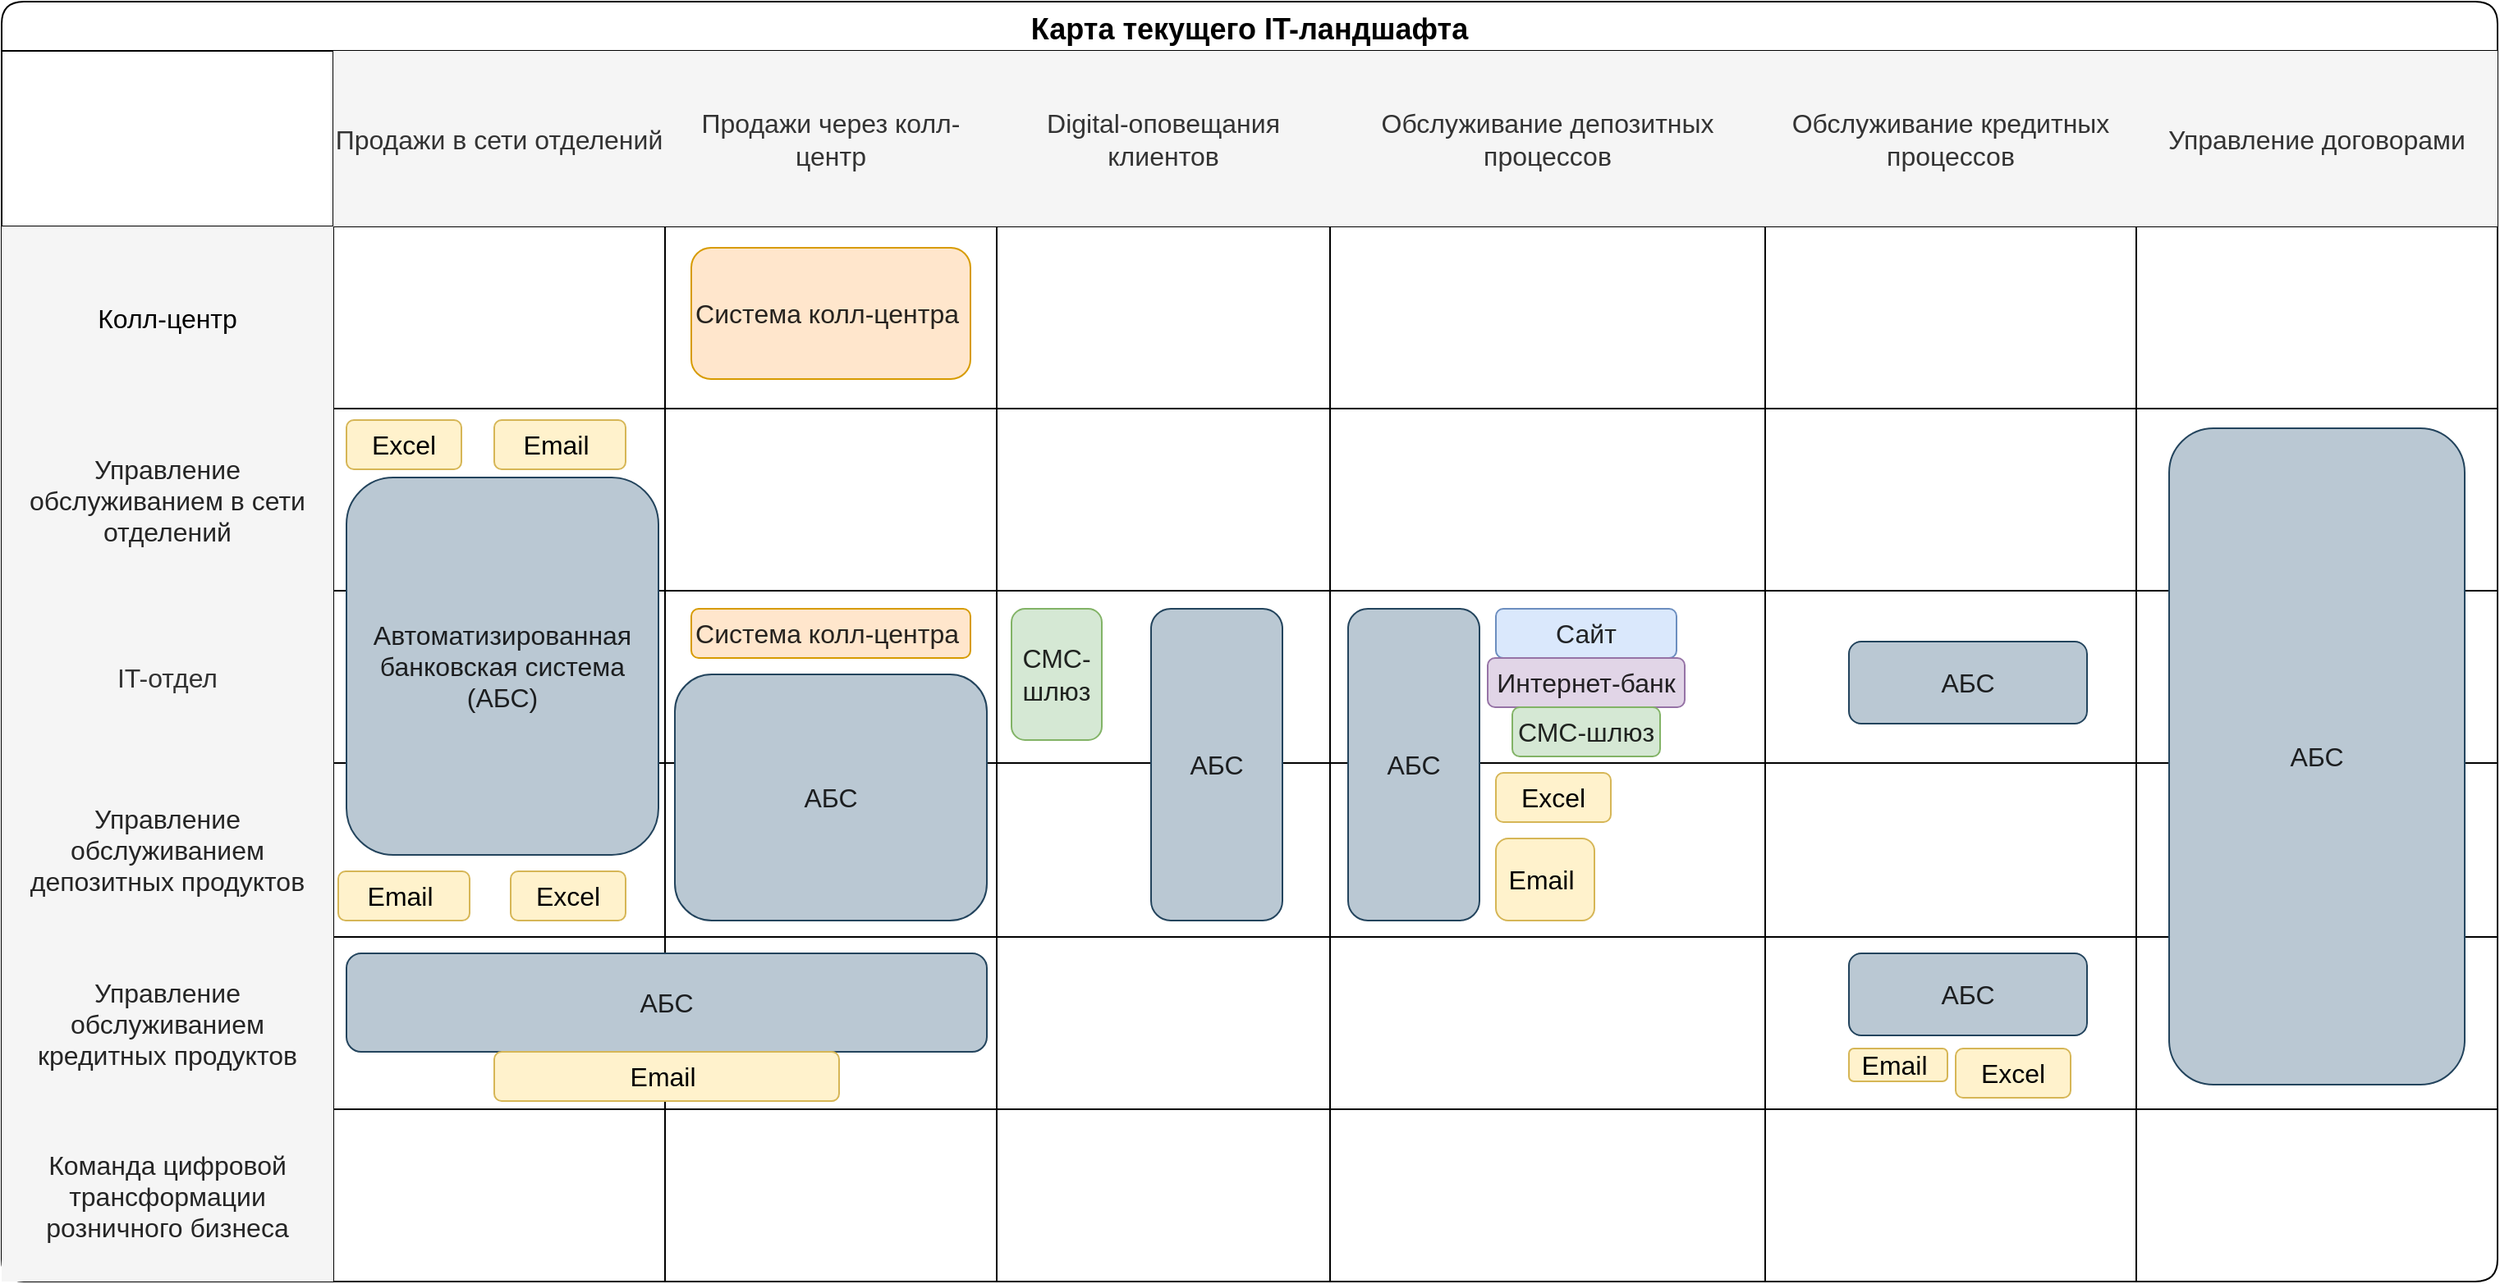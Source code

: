 <mxfile version="28.1.2">
  <diagram name="Page-1" id="WQCFSBy1PlhBTEmCwODR">
    <mxGraphModel dx="3030" dy="1803" grid="1" gridSize="10" guides="1" tooltips="1" connect="1" arrows="1" fold="1" page="1" pageScale="1" pageWidth="850" pageHeight="1100" math="0" shadow="0">
      <root>
        <mxCell id="0" />
        <mxCell id="1" parent="0" />
        <mxCell id="e2j2CFbtWnUn_Q3QcPCO-54" value="Карта текущего IT-ландшафта" style="shape=table;startSize=30;container=1;collapsible=0;childLayout=tableLayout;strokeColor=default;fontSize=18;fontStyle=1;shadow=0;rounded=1;swimlaneLine=1;fontColor=default;labelBackgroundColor=none;labelBorderColor=none;textShadow=0;" parent="1" vertex="1">
          <mxGeometry x="-760" y="120" width="1520" height="780" as="geometry" />
        </mxCell>
        <mxCell id="e2j2CFbtWnUn_Q3QcPCO-55" value="" style="shape=tableRow;horizontal=0;startSize=0;swimlaneHead=0;swimlaneBody=0;strokeColor=inherit;top=0;left=0;bottom=0;right=0;collapsible=0;dropTarget=0;fillColor=none;points=[[0,0.5],[1,0.5]];portConstraint=eastwest;fontSize=16;" parent="e2j2CFbtWnUn_Q3QcPCO-54" vertex="1">
          <mxGeometry y="30" width="1520" height="107" as="geometry" />
        </mxCell>
        <mxCell id="e2j2CFbtWnUn_Q3QcPCO-56" value="" style="shape=partialRectangle;html=1;whiteSpace=wrap;connectable=0;strokeColor=inherit;overflow=hidden;fillColor=none;top=0;left=0;bottom=0;right=0;pointerEvents=1;fontSize=16;" parent="e2j2CFbtWnUn_Q3QcPCO-55" vertex="1">
          <mxGeometry width="202" height="107" as="geometry">
            <mxRectangle width="202" height="107" as="alternateBounds" />
          </mxGeometry>
        </mxCell>
        <mxCell id="e2j2CFbtWnUn_Q3QcPCO-57" value="&lt;font&gt;Продажи в сети отделений&lt;/font&gt;" style="shape=partialRectangle;html=1;whiteSpace=wrap;connectable=0;strokeColor=#666666;overflow=hidden;fillColor=#f5f5f5;top=0;left=0;bottom=0;right=0;pointerEvents=1;fontSize=16;fontColor=#333333;" parent="e2j2CFbtWnUn_Q3QcPCO-55" vertex="1">
          <mxGeometry x="202" width="202" height="107" as="geometry">
            <mxRectangle width="202" height="107" as="alternateBounds" />
          </mxGeometry>
        </mxCell>
        <mxCell id="e2j2CFbtWnUn_Q3QcPCO-58" value="&lt;font&gt;Продажи через колл-центр&lt;/font&gt;" style="shape=partialRectangle;html=1;whiteSpace=wrap;connectable=0;strokeColor=#666666;overflow=hidden;fillColor=#f5f5f5;top=0;left=0;bottom=0;right=0;pointerEvents=1;fontSize=16;fontColor=#333333;" parent="e2j2CFbtWnUn_Q3QcPCO-55" vertex="1">
          <mxGeometry x="404" width="202" height="107" as="geometry">
            <mxRectangle width="202" height="107" as="alternateBounds" />
          </mxGeometry>
        </mxCell>
        <mxCell id="e2j2CFbtWnUn_Q3QcPCO-67" value="Digital-оповещания клиентов" style="shape=partialRectangle;html=1;whiteSpace=wrap;connectable=0;strokeColor=#666666;overflow=hidden;fillColor=#f5f5f5;top=0;left=0;bottom=0;right=0;pointerEvents=1;fontSize=16;fontColor=#333333;" parent="e2j2CFbtWnUn_Q3QcPCO-55" vertex="1">
          <mxGeometry x="606" width="203" height="107" as="geometry">
            <mxRectangle width="203" height="107" as="alternateBounds" />
          </mxGeometry>
        </mxCell>
        <mxCell id="e2j2CFbtWnUn_Q3QcPCO-70" value="Обслуживание депозитных процессов" style="shape=partialRectangle;html=1;whiteSpace=wrap;connectable=0;strokeColor=#666666;overflow=hidden;fillColor=#f5f5f5;top=0;left=0;bottom=0;right=0;pointerEvents=1;fontSize=16;fontColor=#333333;" parent="e2j2CFbtWnUn_Q3QcPCO-55" vertex="1">
          <mxGeometry x="809" width="265" height="107" as="geometry">
            <mxRectangle width="265" height="107" as="alternateBounds" />
          </mxGeometry>
        </mxCell>
        <mxCell id="e2j2CFbtWnUn_Q3QcPCO-136" value="Обслуживание кредитных процессов" style="shape=partialRectangle;html=1;whiteSpace=wrap;connectable=0;strokeColor=#666666;overflow=hidden;fillColor=#f5f5f5;top=0;left=0;bottom=0;right=0;pointerEvents=1;fontSize=16;fontColor=#333333;" parent="e2j2CFbtWnUn_Q3QcPCO-55" vertex="1">
          <mxGeometry x="1074" width="226" height="107" as="geometry">
            <mxRectangle width="226" height="107" as="alternateBounds" />
          </mxGeometry>
        </mxCell>
        <mxCell id="e2j2CFbtWnUn_Q3QcPCO-143" value="Управление договорами" style="shape=partialRectangle;html=1;whiteSpace=wrap;connectable=0;strokeColor=#666666;overflow=hidden;fillColor=#f5f5f5;top=0;left=0;bottom=0;right=0;pointerEvents=1;fontSize=16;fontColor=#333333;" parent="e2j2CFbtWnUn_Q3QcPCO-55" vertex="1">
          <mxGeometry x="1300" width="220" height="107" as="geometry">
            <mxRectangle width="220" height="107" as="alternateBounds" />
          </mxGeometry>
        </mxCell>
        <mxCell id="e2j2CFbtWnUn_Q3QcPCO-182" style="shape=tableRow;horizontal=0;startSize=0;swimlaneHead=0;swimlaneBody=0;strokeColor=inherit;top=0;left=0;bottom=0;right=0;collapsible=0;dropTarget=0;fillColor=none;points=[[0,0.5],[1,0.5]];portConstraint=eastwest;fontSize=16;" parent="e2j2CFbtWnUn_Q3QcPCO-54" vertex="1">
          <mxGeometry y="137" width="1520" height="111" as="geometry" />
        </mxCell>
        <mxCell id="e2j2CFbtWnUn_Q3QcPCO-183" value="Колл-центр" style="shape=partialRectangle;connectable=0;strokeColor=#666666;overflow=hidden;fillColor=#f5f5f5;top=0;left=0;bottom=0;right=0;pointerEvents=1;fontSize=16;fontColor=default;whiteSpace=wrap;html=1;" parent="e2j2CFbtWnUn_Q3QcPCO-182" vertex="1">
          <mxGeometry width="202" height="111" as="geometry">
            <mxRectangle width="202" height="111" as="alternateBounds" />
          </mxGeometry>
        </mxCell>
        <mxCell id="e2j2CFbtWnUn_Q3QcPCO-184" style="shape=partialRectangle;html=1;whiteSpace=wrap;connectable=0;strokeColor=inherit;overflow=hidden;fillColor=none;top=0;left=0;bottom=0;right=0;pointerEvents=1;fontSize=16;" parent="e2j2CFbtWnUn_Q3QcPCO-182" vertex="1">
          <mxGeometry x="202" width="202" height="111" as="geometry">
            <mxRectangle width="202" height="111" as="alternateBounds" />
          </mxGeometry>
        </mxCell>
        <mxCell id="e2j2CFbtWnUn_Q3QcPCO-185" style="shape=partialRectangle;html=1;whiteSpace=wrap;connectable=0;strokeColor=inherit;overflow=hidden;fillColor=none;top=0;left=0;bottom=0;right=0;pointerEvents=1;fontSize=16;" parent="e2j2CFbtWnUn_Q3QcPCO-182" vertex="1">
          <mxGeometry x="404" width="202" height="111" as="geometry">
            <mxRectangle width="202" height="111" as="alternateBounds" />
          </mxGeometry>
        </mxCell>
        <mxCell id="e2j2CFbtWnUn_Q3QcPCO-186" style="shape=partialRectangle;html=1;whiteSpace=wrap;connectable=0;strokeColor=inherit;overflow=hidden;fillColor=none;top=0;left=0;bottom=0;right=0;pointerEvents=1;fontSize=16;" parent="e2j2CFbtWnUn_Q3QcPCO-182" vertex="1">
          <mxGeometry x="606" width="203" height="111" as="geometry">
            <mxRectangle width="203" height="111" as="alternateBounds" />
          </mxGeometry>
        </mxCell>
        <mxCell id="e2j2CFbtWnUn_Q3QcPCO-187" style="shape=partialRectangle;html=1;whiteSpace=wrap;connectable=0;strokeColor=inherit;overflow=hidden;fillColor=none;top=0;left=0;bottom=0;right=0;pointerEvents=1;fontSize=16;" parent="e2j2CFbtWnUn_Q3QcPCO-182" vertex="1">
          <mxGeometry x="809" width="265" height="111" as="geometry">
            <mxRectangle width="265" height="111" as="alternateBounds" />
          </mxGeometry>
        </mxCell>
        <mxCell id="e2j2CFbtWnUn_Q3QcPCO-188" style="shape=partialRectangle;html=1;whiteSpace=wrap;connectable=0;strokeColor=inherit;overflow=hidden;fillColor=none;top=0;left=0;bottom=0;right=0;pointerEvents=1;fontSize=16;" parent="e2j2CFbtWnUn_Q3QcPCO-182" vertex="1">
          <mxGeometry x="1074" width="226" height="111" as="geometry">
            <mxRectangle width="226" height="111" as="alternateBounds" />
          </mxGeometry>
        </mxCell>
        <mxCell id="e2j2CFbtWnUn_Q3QcPCO-189" style="shape=partialRectangle;html=1;whiteSpace=wrap;connectable=0;strokeColor=inherit;overflow=hidden;fillColor=none;top=0;left=0;bottom=0;right=0;pointerEvents=1;fontSize=16;" parent="e2j2CFbtWnUn_Q3QcPCO-182" vertex="1">
          <mxGeometry x="1300" width="220" height="111" as="geometry">
            <mxRectangle width="220" height="111" as="alternateBounds" />
          </mxGeometry>
        </mxCell>
        <mxCell id="e2j2CFbtWnUn_Q3QcPCO-59" value="" style="shape=tableRow;horizontal=0;startSize=0;swimlaneHead=0;swimlaneBody=0;strokeColor=inherit;top=0;left=0;bottom=0;right=0;collapsible=0;dropTarget=0;fillColor=none;points=[[0,0.5],[1,0.5]];portConstraint=eastwest;fontSize=16;" parent="e2j2CFbtWnUn_Q3QcPCO-54" vertex="1">
          <mxGeometry y="248" width="1520" height="111" as="geometry" />
        </mxCell>
        <mxCell id="e2j2CFbtWnUn_Q3QcPCO-60" value="&lt;span style=&quot;box-sizing: inherit; color: rgba(0, 0, 0, 0.85); font-family: &amp;quot;YS Text&amp;quot;, sans-serif; text-align: left; white-space-collapse: preserve-breaks;&quot;&gt;&lt;font&gt;Управление обслуживанием в сети отделений&lt;/font&gt;&lt;/span&gt;" style="shape=partialRectangle;html=1;whiteSpace=wrap;connectable=0;strokeColor=#666666;overflow=hidden;fillColor=#f5f5f5;top=0;left=0;bottom=0;right=0;pointerEvents=1;fontSize=16;fontColor=#333333;" parent="e2j2CFbtWnUn_Q3QcPCO-59" vertex="1">
          <mxGeometry width="202" height="111" as="geometry">
            <mxRectangle width="202" height="111" as="alternateBounds" />
          </mxGeometry>
        </mxCell>
        <mxCell id="e2j2CFbtWnUn_Q3QcPCO-61" value="" style="shape=partialRectangle;html=1;whiteSpace=wrap;connectable=0;strokeColor=inherit;overflow=hidden;fillColor=none;top=0;left=0;bottom=0;right=0;pointerEvents=1;fontSize=16;" parent="e2j2CFbtWnUn_Q3QcPCO-59" vertex="1">
          <mxGeometry x="202" width="202" height="111" as="geometry">
            <mxRectangle width="202" height="111" as="alternateBounds" />
          </mxGeometry>
        </mxCell>
        <mxCell id="e2j2CFbtWnUn_Q3QcPCO-62" value="" style="shape=partialRectangle;html=1;whiteSpace=wrap;connectable=0;strokeColor=inherit;overflow=hidden;fillColor=none;top=0;left=0;bottom=0;right=0;pointerEvents=1;fontSize=16;" parent="e2j2CFbtWnUn_Q3QcPCO-59" vertex="1">
          <mxGeometry x="404" width="202" height="111" as="geometry">
            <mxRectangle width="202" height="111" as="alternateBounds" />
          </mxGeometry>
        </mxCell>
        <mxCell id="e2j2CFbtWnUn_Q3QcPCO-68" style="shape=partialRectangle;html=1;whiteSpace=wrap;connectable=0;strokeColor=inherit;overflow=hidden;fillColor=none;top=0;left=0;bottom=0;right=0;pointerEvents=1;fontSize=16;" parent="e2j2CFbtWnUn_Q3QcPCO-59" vertex="1">
          <mxGeometry x="606" width="203" height="111" as="geometry">
            <mxRectangle width="203" height="111" as="alternateBounds" />
          </mxGeometry>
        </mxCell>
        <mxCell id="e2j2CFbtWnUn_Q3QcPCO-71" style="shape=partialRectangle;html=1;whiteSpace=wrap;connectable=0;strokeColor=inherit;overflow=hidden;fillColor=none;top=0;left=0;bottom=0;right=0;pointerEvents=1;fontSize=16;" parent="e2j2CFbtWnUn_Q3QcPCO-59" vertex="1">
          <mxGeometry x="809" width="265" height="111" as="geometry">
            <mxRectangle width="265" height="111" as="alternateBounds" />
          </mxGeometry>
        </mxCell>
        <mxCell id="e2j2CFbtWnUn_Q3QcPCO-137" style="shape=partialRectangle;html=1;whiteSpace=wrap;connectable=0;strokeColor=inherit;overflow=hidden;fillColor=none;top=0;left=0;bottom=0;right=0;pointerEvents=1;fontSize=16;" parent="e2j2CFbtWnUn_Q3QcPCO-59" vertex="1">
          <mxGeometry x="1074" width="226" height="111" as="geometry">
            <mxRectangle width="226" height="111" as="alternateBounds" />
          </mxGeometry>
        </mxCell>
        <mxCell id="e2j2CFbtWnUn_Q3QcPCO-144" style="shape=partialRectangle;html=1;whiteSpace=wrap;connectable=0;strokeColor=inherit;overflow=hidden;fillColor=none;top=0;left=0;bottom=0;right=0;pointerEvents=1;fontSize=16;" parent="e2j2CFbtWnUn_Q3QcPCO-59" vertex="1">
          <mxGeometry x="1300" width="220" height="111" as="geometry">
            <mxRectangle width="220" height="111" as="alternateBounds" />
          </mxGeometry>
        </mxCell>
        <mxCell id="e2j2CFbtWnUn_Q3QcPCO-109" style="shape=tableRow;horizontal=0;startSize=0;swimlaneHead=0;swimlaneBody=0;strokeColor=inherit;top=0;left=0;bottom=0;right=0;collapsible=0;dropTarget=0;fillColor=none;points=[[0,0.5],[1,0.5]];portConstraint=eastwest;fontSize=16;" parent="e2j2CFbtWnUn_Q3QcPCO-54" vertex="1">
          <mxGeometry y="359" width="1520" height="105" as="geometry" />
        </mxCell>
        <mxCell id="e2j2CFbtWnUn_Q3QcPCO-110" value="&lt;font&gt;IT-отдел&lt;/font&gt;" style="shape=partialRectangle;html=1;whiteSpace=wrap;connectable=0;strokeColor=#666666;overflow=hidden;fillColor=#f5f5f5;top=0;left=0;bottom=0;right=0;pointerEvents=1;fontSize=16;fontColor=#333333;" parent="e2j2CFbtWnUn_Q3QcPCO-109" vertex="1">
          <mxGeometry width="202" height="105" as="geometry">
            <mxRectangle width="202" height="105" as="alternateBounds" />
          </mxGeometry>
        </mxCell>
        <mxCell id="e2j2CFbtWnUn_Q3QcPCO-111" style="shape=partialRectangle;html=1;whiteSpace=wrap;connectable=0;strokeColor=inherit;overflow=hidden;fillColor=none;top=0;left=0;bottom=0;right=0;pointerEvents=1;fontSize=16;" parent="e2j2CFbtWnUn_Q3QcPCO-109" vertex="1">
          <mxGeometry x="202" width="202" height="105" as="geometry">
            <mxRectangle width="202" height="105" as="alternateBounds" />
          </mxGeometry>
        </mxCell>
        <mxCell id="e2j2CFbtWnUn_Q3QcPCO-112" style="shape=partialRectangle;html=1;whiteSpace=wrap;connectable=0;strokeColor=inherit;overflow=hidden;fillColor=none;top=0;left=0;bottom=0;right=0;pointerEvents=1;fontSize=16;" parent="e2j2CFbtWnUn_Q3QcPCO-109" vertex="1">
          <mxGeometry x="404" width="202" height="105" as="geometry">
            <mxRectangle width="202" height="105" as="alternateBounds" />
          </mxGeometry>
        </mxCell>
        <mxCell id="e2j2CFbtWnUn_Q3QcPCO-113" style="shape=partialRectangle;html=1;whiteSpace=wrap;connectable=0;strokeColor=inherit;overflow=hidden;fillColor=none;top=0;left=0;bottom=0;right=0;pointerEvents=1;fontSize=16;" parent="e2j2CFbtWnUn_Q3QcPCO-109" vertex="1">
          <mxGeometry x="606" width="203" height="105" as="geometry">
            <mxRectangle width="203" height="105" as="alternateBounds" />
          </mxGeometry>
        </mxCell>
        <mxCell id="e2j2CFbtWnUn_Q3QcPCO-114" style="shape=partialRectangle;html=1;whiteSpace=wrap;connectable=0;strokeColor=inherit;overflow=hidden;fillColor=none;top=0;left=0;bottom=0;right=0;pointerEvents=1;fontSize=16;" parent="e2j2CFbtWnUn_Q3QcPCO-109" vertex="1">
          <mxGeometry x="809" width="265" height="105" as="geometry">
            <mxRectangle width="265" height="105" as="alternateBounds" />
          </mxGeometry>
        </mxCell>
        <mxCell id="e2j2CFbtWnUn_Q3QcPCO-139" style="shape=partialRectangle;html=1;whiteSpace=wrap;connectable=0;strokeColor=inherit;overflow=hidden;fillColor=none;top=0;left=0;bottom=0;right=0;pointerEvents=1;fontSize=16;" parent="e2j2CFbtWnUn_Q3QcPCO-109" vertex="1">
          <mxGeometry x="1074" width="226" height="105" as="geometry">
            <mxRectangle width="226" height="105" as="alternateBounds" />
          </mxGeometry>
        </mxCell>
        <mxCell id="e2j2CFbtWnUn_Q3QcPCO-146" style="shape=partialRectangle;html=1;whiteSpace=wrap;connectable=0;strokeColor=inherit;overflow=hidden;fillColor=none;top=0;left=0;bottom=0;right=0;pointerEvents=1;fontSize=16;" parent="e2j2CFbtWnUn_Q3QcPCO-109" vertex="1">
          <mxGeometry x="1300" width="220" height="105" as="geometry">
            <mxRectangle width="220" height="105" as="alternateBounds" />
          </mxGeometry>
        </mxCell>
        <mxCell id="e2j2CFbtWnUn_Q3QcPCO-73" style="shape=tableRow;horizontal=0;startSize=0;swimlaneHead=0;swimlaneBody=0;strokeColor=inherit;top=0;left=0;bottom=0;right=0;collapsible=0;dropTarget=0;fillColor=none;points=[[0,0.5],[1,0.5]];portConstraint=eastwest;fontSize=16;" parent="e2j2CFbtWnUn_Q3QcPCO-54" vertex="1">
          <mxGeometry y="464" width="1520" height="106" as="geometry" />
        </mxCell>
        <mxCell id="e2j2CFbtWnUn_Q3QcPCO-74" value="&lt;span style=&quot;box-sizing: inherit; color: rgba(0, 0, 0, 0.85); font-family: &amp;quot;YS Text&amp;quot;, sans-serif; text-align: left; white-space-collapse: preserve-breaks;&quot;&gt;&lt;font&gt;Управление обслуживанием депозитных продуктов&lt;/font&gt;&lt;/span&gt;" style="shape=partialRectangle;html=1;whiteSpace=wrap;connectable=0;strokeColor=#666666;overflow=hidden;fillColor=#f5f5f5;top=0;left=0;bottom=0;right=0;pointerEvents=1;fontSize=16;fontColor=#333333;" parent="e2j2CFbtWnUn_Q3QcPCO-73" vertex="1">
          <mxGeometry width="202" height="106" as="geometry">
            <mxRectangle width="202" height="106" as="alternateBounds" />
          </mxGeometry>
        </mxCell>
        <mxCell id="e2j2CFbtWnUn_Q3QcPCO-75" style="shape=partialRectangle;html=1;whiteSpace=wrap;connectable=0;strokeColor=inherit;overflow=hidden;fillColor=none;top=0;left=0;bottom=0;right=0;pointerEvents=1;fontSize=16;" parent="e2j2CFbtWnUn_Q3QcPCO-73" vertex="1">
          <mxGeometry x="202" width="202" height="106" as="geometry">
            <mxRectangle width="202" height="106" as="alternateBounds" />
          </mxGeometry>
        </mxCell>
        <mxCell id="e2j2CFbtWnUn_Q3QcPCO-76" style="shape=partialRectangle;html=1;whiteSpace=wrap;connectable=0;strokeColor=inherit;overflow=hidden;fillColor=none;top=0;left=0;bottom=0;right=0;pointerEvents=1;fontSize=16;" parent="e2j2CFbtWnUn_Q3QcPCO-73" vertex="1">
          <mxGeometry x="404" width="202" height="106" as="geometry">
            <mxRectangle width="202" height="106" as="alternateBounds" />
          </mxGeometry>
        </mxCell>
        <mxCell id="e2j2CFbtWnUn_Q3QcPCO-77" style="shape=partialRectangle;html=1;whiteSpace=wrap;connectable=0;strokeColor=inherit;overflow=hidden;fillColor=none;top=0;left=0;bottom=0;right=0;pointerEvents=1;fontSize=16;" parent="e2j2CFbtWnUn_Q3QcPCO-73" vertex="1">
          <mxGeometry x="606" width="203" height="106" as="geometry">
            <mxRectangle width="203" height="106" as="alternateBounds" />
          </mxGeometry>
        </mxCell>
        <mxCell id="e2j2CFbtWnUn_Q3QcPCO-78" style="shape=partialRectangle;html=1;whiteSpace=wrap;connectable=0;strokeColor=inherit;overflow=hidden;fillColor=none;top=0;left=0;bottom=0;right=0;pointerEvents=1;fontSize=16;" parent="e2j2CFbtWnUn_Q3QcPCO-73" vertex="1">
          <mxGeometry x="809" width="265" height="106" as="geometry">
            <mxRectangle width="265" height="106" as="alternateBounds" />
          </mxGeometry>
        </mxCell>
        <mxCell id="e2j2CFbtWnUn_Q3QcPCO-140" style="shape=partialRectangle;html=1;whiteSpace=wrap;connectable=0;strokeColor=inherit;overflow=hidden;fillColor=none;top=0;left=0;bottom=0;right=0;pointerEvents=1;fontSize=16;" parent="e2j2CFbtWnUn_Q3QcPCO-73" vertex="1">
          <mxGeometry x="1074" width="226" height="106" as="geometry">
            <mxRectangle width="226" height="106" as="alternateBounds" />
          </mxGeometry>
        </mxCell>
        <mxCell id="e2j2CFbtWnUn_Q3QcPCO-147" style="shape=partialRectangle;html=1;whiteSpace=wrap;connectable=0;strokeColor=inherit;overflow=hidden;fillColor=none;top=0;left=0;bottom=0;right=0;pointerEvents=1;fontSize=16;" parent="e2j2CFbtWnUn_Q3QcPCO-73" vertex="1">
          <mxGeometry x="1300" width="220" height="106" as="geometry">
            <mxRectangle width="220" height="106" as="alternateBounds" />
          </mxGeometry>
        </mxCell>
        <mxCell id="e2j2CFbtWnUn_Q3QcPCO-79" style="shape=tableRow;horizontal=0;startSize=0;swimlaneHead=0;swimlaneBody=0;strokeColor=inherit;top=0;left=0;bottom=0;right=0;collapsible=0;dropTarget=0;fillColor=none;points=[[0,0.5],[1,0.5]];portConstraint=eastwest;fontSize=16;" parent="e2j2CFbtWnUn_Q3QcPCO-54" vertex="1">
          <mxGeometry y="570" width="1520" height="105" as="geometry" />
        </mxCell>
        <mxCell id="e2j2CFbtWnUn_Q3QcPCO-80" value="&lt;span style=&quot;box-sizing: inherit; color: rgba(0, 0, 0, 0.85); font-family: &amp;quot;YS Text&amp;quot;, sans-serif; font-style: normal; font-variant-ligatures: normal; font-variant-caps: normal; letter-spacing: normal; orphans: 2; text-align: left; text-indent: 0px; text-transform: none; widows: 2; word-spacing: 0px; -webkit-text-stroke-width: 0px; white-space: pre-line; text-decoration-thickness: initial; text-decoration-style: initial; text-decoration-color: initial;&quot;&gt;&lt;font&gt;Управление обслуживанием кредитных продуктов&lt;/font&gt;&lt;/span&gt;" style="shape=partialRectangle;html=1;whiteSpace=wrap;connectable=0;strokeColor=#666666;overflow=hidden;fillColor=#f5f5f5;top=0;left=0;bottom=0;right=0;pointerEvents=1;fontSize=16;fontColor=#333333;" parent="e2j2CFbtWnUn_Q3QcPCO-79" vertex="1">
          <mxGeometry width="202" height="105" as="geometry">
            <mxRectangle width="202" height="105" as="alternateBounds" />
          </mxGeometry>
        </mxCell>
        <mxCell id="e2j2CFbtWnUn_Q3QcPCO-81" style="shape=partialRectangle;html=1;whiteSpace=wrap;connectable=0;strokeColor=inherit;overflow=hidden;fillColor=none;top=0;left=0;bottom=0;right=0;pointerEvents=1;fontSize=16;" parent="e2j2CFbtWnUn_Q3QcPCO-79" vertex="1">
          <mxGeometry x="202" width="202" height="105" as="geometry">
            <mxRectangle width="202" height="105" as="alternateBounds" />
          </mxGeometry>
        </mxCell>
        <mxCell id="e2j2CFbtWnUn_Q3QcPCO-82" style="shape=partialRectangle;html=1;whiteSpace=wrap;connectable=0;strokeColor=inherit;overflow=hidden;fillColor=none;top=0;left=0;bottom=0;right=0;pointerEvents=1;fontSize=16;" parent="e2j2CFbtWnUn_Q3QcPCO-79" vertex="1">
          <mxGeometry x="404" width="202" height="105" as="geometry">
            <mxRectangle width="202" height="105" as="alternateBounds" />
          </mxGeometry>
        </mxCell>
        <mxCell id="e2j2CFbtWnUn_Q3QcPCO-83" style="shape=partialRectangle;html=1;whiteSpace=wrap;connectable=0;strokeColor=inherit;overflow=hidden;fillColor=none;top=0;left=0;bottom=0;right=0;pointerEvents=1;fontSize=16;" parent="e2j2CFbtWnUn_Q3QcPCO-79" vertex="1">
          <mxGeometry x="606" width="203" height="105" as="geometry">
            <mxRectangle width="203" height="105" as="alternateBounds" />
          </mxGeometry>
        </mxCell>
        <mxCell id="e2j2CFbtWnUn_Q3QcPCO-84" style="shape=partialRectangle;html=1;whiteSpace=wrap;connectable=0;strokeColor=inherit;overflow=hidden;fillColor=none;top=0;left=0;bottom=0;right=0;pointerEvents=1;fontSize=16;" parent="e2j2CFbtWnUn_Q3QcPCO-79" vertex="1">
          <mxGeometry x="809" width="265" height="105" as="geometry">
            <mxRectangle width="265" height="105" as="alternateBounds" />
          </mxGeometry>
        </mxCell>
        <mxCell id="e2j2CFbtWnUn_Q3QcPCO-141" style="shape=partialRectangle;html=1;whiteSpace=wrap;connectable=0;strokeColor=inherit;overflow=hidden;fillColor=none;top=0;left=0;bottom=0;right=0;pointerEvents=1;fontSize=16;" parent="e2j2CFbtWnUn_Q3QcPCO-79" vertex="1">
          <mxGeometry x="1074" width="226" height="105" as="geometry">
            <mxRectangle width="226" height="105" as="alternateBounds" />
          </mxGeometry>
        </mxCell>
        <mxCell id="e2j2CFbtWnUn_Q3QcPCO-148" style="shape=partialRectangle;html=1;whiteSpace=wrap;connectable=0;strokeColor=inherit;overflow=hidden;fillColor=none;top=0;left=0;bottom=0;right=0;pointerEvents=1;fontSize=16;" parent="e2j2CFbtWnUn_Q3QcPCO-79" vertex="1">
          <mxGeometry x="1300" width="220" height="105" as="geometry">
            <mxRectangle width="220" height="105" as="alternateBounds" />
          </mxGeometry>
        </mxCell>
        <mxCell id="e2j2CFbtWnUn_Q3QcPCO-85" style="shape=tableRow;horizontal=0;startSize=0;swimlaneHead=0;swimlaneBody=0;strokeColor=inherit;top=0;left=0;bottom=0;right=0;collapsible=0;dropTarget=0;fillColor=none;points=[[0,0.5],[1,0.5]];portConstraint=eastwest;fontSize=16;" parent="e2j2CFbtWnUn_Q3QcPCO-54" vertex="1">
          <mxGeometry y="675" width="1520" height="105" as="geometry" />
        </mxCell>
        <mxCell id="e2j2CFbtWnUn_Q3QcPCO-86" value="&lt;span style=&quot;box-sizing: inherit; color: rgba(0, 0, 0, 0.85); font-family: &amp;quot;YS Text&amp;quot;, sans-serif; text-align: left; white-space-collapse: preserve-breaks;&quot;&gt;&lt;font&gt;Команда цифровой трансформации розничного бизнеса&lt;/font&gt;&lt;/span&gt;" style="shape=partialRectangle;html=1;whiteSpace=wrap;connectable=0;strokeColor=#666666;overflow=hidden;fillColor=#f5f5f5;top=0;left=0;bottom=0;right=0;pointerEvents=1;fontSize=16;fontColor=#333333;" parent="e2j2CFbtWnUn_Q3QcPCO-85" vertex="1">
          <mxGeometry width="202" height="105" as="geometry">
            <mxRectangle width="202" height="105" as="alternateBounds" />
          </mxGeometry>
        </mxCell>
        <mxCell id="e2j2CFbtWnUn_Q3QcPCO-87" style="shape=partialRectangle;html=1;whiteSpace=wrap;connectable=0;strokeColor=inherit;overflow=hidden;fillColor=none;top=0;left=0;bottom=0;right=0;pointerEvents=1;fontSize=16;" parent="e2j2CFbtWnUn_Q3QcPCO-85" vertex="1">
          <mxGeometry x="202" width="202" height="105" as="geometry">
            <mxRectangle width="202" height="105" as="alternateBounds" />
          </mxGeometry>
        </mxCell>
        <mxCell id="e2j2CFbtWnUn_Q3QcPCO-88" style="shape=partialRectangle;html=1;whiteSpace=wrap;connectable=0;strokeColor=inherit;overflow=hidden;fillColor=none;top=0;left=0;bottom=0;right=0;pointerEvents=1;fontSize=16;" parent="e2j2CFbtWnUn_Q3QcPCO-85" vertex="1">
          <mxGeometry x="404" width="202" height="105" as="geometry">
            <mxRectangle width="202" height="105" as="alternateBounds" />
          </mxGeometry>
        </mxCell>
        <mxCell id="e2j2CFbtWnUn_Q3QcPCO-89" style="shape=partialRectangle;html=1;whiteSpace=wrap;connectable=0;strokeColor=inherit;overflow=hidden;fillColor=none;top=0;left=0;bottom=0;right=0;pointerEvents=1;fontSize=16;" parent="e2j2CFbtWnUn_Q3QcPCO-85" vertex="1">
          <mxGeometry x="606" width="203" height="105" as="geometry">
            <mxRectangle width="203" height="105" as="alternateBounds" />
          </mxGeometry>
        </mxCell>
        <mxCell id="e2j2CFbtWnUn_Q3QcPCO-90" style="shape=partialRectangle;html=1;whiteSpace=wrap;connectable=0;strokeColor=inherit;overflow=hidden;fillColor=none;top=0;left=0;bottom=0;right=0;pointerEvents=1;fontSize=16;" parent="e2j2CFbtWnUn_Q3QcPCO-85" vertex="1">
          <mxGeometry x="809" width="265" height="105" as="geometry">
            <mxRectangle width="265" height="105" as="alternateBounds" />
          </mxGeometry>
        </mxCell>
        <mxCell id="e2j2CFbtWnUn_Q3QcPCO-142" style="shape=partialRectangle;html=1;whiteSpace=wrap;connectable=0;strokeColor=inherit;overflow=hidden;fillColor=none;top=0;left=0;bottom=0;right=0;pointerEvents=1;fontSize=16;" parent="e2j2CFbtWnUn_Q3QcPCO-85" vertex="1">
          <mxGeometry x="1074" width="226" height="105" as="geometry">
            <mxRectangle width="226" height="105" as="alternateBounds" />
          </mxGeometry>
        </mxCell>
        <mxCell id="e2j2CFbtWnUn_Q3QcPCO-149" style="shape=partialRectangle;html=1;whiteSpace=wrap;connectable=0;strokeColor=inherit;overflow=hidden;fillColor=none;top=0;left=0;bottom=0;right=0;pointerEvents=1;fontSize=16;" parent="e2j2CFbtWnUn_Q3QcPCO-85" vertex="1">
          <mxGeometry x="1300" width="220" height="105" as="geometry">
            <mxRectangle width="220" height="105" as="alternateBounds" />
          </mxGeometry>
        </mxCell>
        <mxCell id="e2j2CFbtWnUn_Q3QcPCO-158" value="&lt;div style=&quot;&quot;&gt;&lt;span&gt;&lt;font style=&quot;font-size: 16px;&quot;&gt;&lt;span style=&quot;box-sizing: inherit; color: rgba(0, 0, 0, 0.85); font-family: &amp;quot;YS Text&amp;quot;, sans-serif; white-space-collapse: preserve-breaks;&quot;&gt;&lt;font style=&quot;&quot;&gt;Система колл-центра&amp;nbsp;&lt;/font&gt;&lt;/span&gt;&lt;/font&gt;&lt;/span&gt;&lt;/div&gt;" style="rounded=1;whiteSpace=wrap;html=1;fillColor=#ffe6cc;strokeColor=#d79b00;align=center;" parent="1" vertex="1">
          <mxGeometry x="-340" y="270" width="170" height="80" as="geometry" />
        </mxCell>
        <mxCell id="e2j2CFbtWnUn_Q3QcPCO-159" value="&lt;span style=&quot;box-sizing: inherit; color: rgba(0, 0, 0, 0.85); font-family: &amp;quot;YS Text&amp;quot;, sans-serif; font-style: normal; font-variant-ligatures: normal; font-variant-caps: normal; letter-spacing: normal; orphans: 2; text-align: left; text-indent: 0px; text-transform: none; widows: 2; word-spacing: 0px; -webkit-text-stroke-width: 0px; white-space: pre-line; text-decoration-thickness: initial; text-decoration-style: initial; text-decoration-color: initial;&quot;&gt;&lt;font style=&quot;font-size: 16px;&quot;&gt;СМС-шлюз&lt;/font&gt;&lt;/span&gt;" style="rounded=1;whiteSpace=wrap;html=1;fillColor=#d5e8d4;strokeColor=#82b366;" parent="1" vertex="1">
          <mxGeometry x="-145" y="490" width="55" height="80" as="geometry" />
        </mxCell>
        <mxCell id="e2j2CFbtWnUn_Q3QcPCO-171" value="&lt;div style=&quot;text-align: left;&quot;&gt;&lt;font style=&quot;font-size: 16px;&quot;&gt;Excel&lt;/font&gt;&lt;/div&gt;" style="rounded=1;whiteSpace=wrap;html=1;fillColor=#fff2cc;strokeColor=#d6b656;" parent="1" vertex="1">
          <mxGeometry x="-550" y="375" width="70" height="30" as="geometry" />
        </mxCell>
        <mxCell id="e2j2CFbtWnUn_Q3QcPCO-181" value="&lt;span style=&quot;box-sizing: inherit; color: rgba(0, 0, 0, 0.85); font-family: &amp;quot;YS Text&amp;quot;, sans-serif; font-style: normal; font-variant-ligatures: normal; font-variant-caps: normal; letter-spacing: normal; orphans: 2; text-align: left; text-indent: 0px; text-transform: none; widows: 2; word-spacing: 0px; -webkit-text-stroke-width: 0px; white-space: pre-line; text-decoration-thickness: initial; text-decoration-style: initial; text-decoration-color: initial;&quot;&gt;&lt;font style=&quot;font-size: 16px;&quot;&gt;Автоматизированная банковская система (АБС)&lt;/font&gt;&lt;/span&gt;" style="rounded=1;whiteSpace=wrap;html=1;fillColor=#bac8d3;strokeColor=#23445d;" parent="1" vertex="1">
          <mxGeometry x="-550" y="410" width="190" height="230" as="geometry" />
        </mxCell>
        <mxCell id="e2j2CFbtWnUn_Q3QcPCO-192" value="&lt;span style=&quot;color: rgba(0, 0, 0, 0.85); font-family: &amp;quot;YS Text&amp;quot;, sans-serif; font-size: 16px; text-align: left; white-space-collapse: preserve-breaks;&quot;&gt;АБС&lt;/span&gt;" style="rounded=1;whiteSpace=wrap;html=1;fillColor=#bac8d3;strokeColor=#23445d;" parent="1" vertex="1">
          <mxGeometry x="60" y="490" width="80" height="190" as="geometry" />
        </mxCell>
        <mxCell id="e2j2CFbtWnUn_Q3QcPCO-194" value="&lt;span style=&quot;color: rgba(0, 0, 0, 0.85); font-family: &amp;quot;YS Text&amp;quot;, sans-serif; font-size: 16px; text-align: left; white-space-collapse: preserve-breaks;&quot;&gt;АБС&lt;/span&gt;" style="rounded=1;whiteSpace=wrap;html=1;fillColor=#bac8d3;strokeColor=#23445d;" parent="1" vertex="1">
          <mxGeometry x="560" y="380" width="180" height="400" as="geometry" />
        </mxCell>
        <mxCell id="e2j2CFbtWnUn_Q3QcPCO-195" value="&lt;span style=&quot;color: rgba(0, 0, 0, 0.85); font-family: &amp;quot;YS Text&amp;quot;, sans-serif; font-size: 16px; text-align: left; white-space-collapse: preserve-breaks;&quot;&gt;АБС&lt;/span&gt;" style="rounded=1;whiteSpace=wrap;html=1;fillColor=#bac8d3;strokeColor=#23445d;" parent="1" vertex="1">
          <mxGeometry x="-350" y="530" width="190" height="150" as="geometry" />
        </mxCell>
        <mxCell id="e2j2CFbtWnUn_Q3QcPCO-197" value="&lt;div style=&quot;&quot;&gt;&lt;span&gt;&lt;font style=&quot;font-size: 16px;&quot;&gt;&lt;span style=&quot;box-sizing: inherit; color: rgba(0, 0, 0, 0.85); font-family: &amp;quot;YS Text&amp;quot;, sans-serif; white-space-collapse: preserve-breaks;&quot;&gt;&lt;font style=&quot;&quot;&gt;Система колл-центра&amp;nbsp;&lt;/font&gt;&lt;/span&gt;&lt;/font&gt;&lt;/span&gt;&lt;/div&gt;" style="rounded=1;whiteSpace=wrap;html=1;fillColor=#ffe6cc;strokeColor=#d79b00;align=center;" parent="1" vertex="1">
          <mxGeometry x="-340" y="490" width="170" height="30" as="geometry" />
        </mxCell>
        <mxCell id="e2j2CFbtWnUn_Q3QcPCO-201" value="&lt;div style=&quot;text-align: left;&quot;&gt;&lt;span style=&quot;box-sizing: inherit; color: rgba(0, 0, 0, 0.85); font-family: &amp;quot;YS Text&amp;quot;, sans-serif; white-space-collapse: preserve-breaks;&quot;&gt;&lt;font style=&quot;font-size: 16px;&quot;&gt;Сайт&lt;/font&gt;&lt;/span&gt;&lt;/div&gt;" style="rounded=1;whiteSpace=wrap;html=1;fillColor=#dae8fc;strokeColor=#6c8ebf;" parent="1" vertex="1">
          <mxGeometry x="150" y="490" width="110" height="30" as="geometry" />
        </mxCell>
        <mxCell id="e2j2CFbtWnUn_Q3QcPCO-202" value="&lt;div style=&quot;text-align: left;&quot;&gt;&lt;span style=&quot;box-sizing: inherit; color: rgba(0, 0, 0, 0.85); font-family: &amp;quot;YS Text&amp;quot;, sans-serif; white-space-collapse: preserve-breaks;&quot;&gt;&lt;font style=&quot;font-size: 16px;&quot;&gt;Интернет-банк&lt;/font&gt;&lt;/span&gt;&lt;/div&gt;" style="rounded=1;whiteSpace=wrap;html=1;fillColor=#e1d5e7;strokeColor=#9673a6;" parent="1" vertex="1">
          <mxGeometry x="145" y="520" width="120" height="30" as="geometry" />
        </mxCell>
        <mxCell id="e2j2CFbtWnUn_Q3QcPCO-203" value="&lt;span style=&quot;box-sizing: inherit; color: rgba(0, 0, 0, 0.85); font-family: &amp;quot;YS Text&amp;quot;, sans-serif; font-style: normal; font-variant-ligatures: normal; font-variant-caps: normal; letter-spacing: normal; orphans: 2; text-align: left; text-indent: 0px; text-transform: none; widows: 2; word-spacing: 0px; -webkit-text-stroke-width: 0px; white-space: pre-line; text-decoration-thickness: initial; text-decoration-style: initial; text-decoration-color: initial;&quot;&gt;&lt;font style=&quot;font-size: 16px;&quot;&gt;СМС-шлюз&lt;/font&gt;&lt;/span&gt;" style="rounded=1;whiteSpace=wrap;html=1;fillColor=#d5e8d4;strokeColor=#82b366;" parent="1" vertex="1">
          <mxGeometry x="160" y="550" width="90" height="30" as="geometry" />
        </mxCell>
        <mxCell id="e2j2CFbtWnUn_Q3QcPCO-206" value="&lt;div style=&quot;text-align: left;&quot;&gt;&lt;font style=&quot;font-size: 16px;&quot;&gt;Email&amp;nbsp;&lt;/font&gt;&lt;/div&gt;" style="rounded=1;whiteSpace=wrap;html=1;fillColor=#fff2cc;strokeColor=#d6b656;" parent="1" vertex="1">
          <mxGeometry x="-555" y="650" width="80" height="30" as="geometry" />
        </mxCell>
        <mxCell id="e2j2CFbtWnUn_Q3QcPCO-207" value="&lt;div style=&quot;text-align: left;&quot;&gt;&lt;font style=&quot;font-size: 16px;&quot;&gt;Email&amp;nbsp;&lt;/font&gt;&lt;/div&gt;" style="rounded=1;whiteSpace=wrap;html=1;fillColor=#fff2cc;strokeColor=#d6b656;" parent="1" vertex="1">
          <mxGeometry x="-460" y="375" width="80" height="30" as="geometry" />
        </mxCell>
        <mxCell id="e2j2CFbtWnUn_Q3QcPCO-208" value="&lt;div style=&quot;text-align: left;&quot;&gt;&lt;font style=&quot;font-size: 16px;&quot;&gt;Excel&lt;/font&gt;&lt;/div&gt;" style="rounded=1;whiteSpace=wrap;html=1;fillColor=#fff2cc;strokeColor=#d6b656;" parent="1" vertex="1">
          <mxGeometry x="-450" y="650" width="70" height="30" as="geometry" />
        </mxCell>
        <mxCell id="e2j2CFbtWnUn_Q3QcPCO-211" value="&lt;span style=&quot;color: rgba(0, 0, 0, 0.85); font-family: &amp;quot;YS Text&amp;quot;, sans-serif; font-size: 16px; text-align: left; white-space-collapse: preserve-breaks;&quot;&gt;АБС&lt;/span&gt;" style="rounded=1;whiteSpace=wrap;html=1;fillColor=#bac8d3;strokeColor=#23445d;" parent="1" vertex="1">
          <mxGeometry x="-550" y="700" width="390" height="60" as="geometry" />
        </mxCell>
        <mxCell id="e2j2CFbtWnUn_Q3QcPCO-212" value="&lt;div style=&quot;text-align: left;&quot;&gt;&lt;font style=&quot;font-size: 16px;&quot;&gt;Email&amp;nbsp;&lt;/font&gt;&lt;/div&gt;" style="rounded=1;whiteSpace=wrap;html=1;fillColor=#fff2cc;strokeColor=#d6b656;" parent="1" vertex="1">
          <mxGeometry x="-460" y="760" width="210" height="30" as="geometry" />
        </mxCell>
        <mxCell id="e2j2CFbtWnUn_Q3QcPCO-216" value="&lt;div style=&quot;text-align: left;&quot;&gt;&lt;font style=&quot;font-size: 16px;&quot;&gt;Email&amp;nbsp;&lt;/font&gt;&lt;/div&gt;" style="rounded=1;whiteSpace=wrap;html=1;fillColor=#fff2cc;strokeColor=#d6b656;" parent="1" vertex="1">
          <mxGeometry x="150" y="630" width="60" height="50" as="geometry" />
        </mxCell>
        <mxCell id="e2j2CFbtWnUn_Q3QcPCO-217" value="&lt;div style=&quot;text-align: left;&quot;&gt;&lt;font style=&quot;font-size: 16px;&quot;&gt;Excel&lt;/font&gt;&lt;/div&gt;" style="rounded=1;whiteSpace=wrap;html=1;fillColor=#fff2cc;strokeColor=#d6b656;" parent="1" vertex="1">
          <mxGeometry x="150" y="590" width="70" height="30" as="geometry" />
        </mxCell>
        <mxCell id="09UVn-6IluRQ0Xmy1HAK-4" value="&lt;div style=&quot;text-align: left;&quot;&gt;&lt;font style=&quot;font-size: 16px;&quot;&gt;Email&amp;nbsp;&lt;/font&gt;&lt;/div&gt;" style="rounded=1;whiteSpace=wrap;html=1;fillColor=#fff2cc;strokeColor=#d6b656;" parent="1" vertex="1">
          <mxGeometry x="365" y="758" width="60" height="20" as="geometry" />
        </mxCell>
        <mxCell id="09UVn-6IluRQ0Xmy1HAK-5" value="&lt;div style=&quot;text-align: left;&quot;&gt;&lt;font style=&quot;font-size: 16px;&quot;&gt;Excel&lt;/font&gt;&lt;/div&gt;" style="rounded=1;whiteSpace=wrap;html=1;fillColor=#fff2cc;strokeColor=#d6b656;" parent="1" vertex="1">
          <mxGeometry x="430" y="758" width="70" height="30" as="geometry" />
        </mxCell>
        <mxCell id="09UVn-6IluRQ0Xmy1HAK-74" value="&lt;span style=&quot;color: rgba(0, 0, 0, 0.85); font-family: &amp;quot;YS Text&amp;quot;, sans-serif; font-size: 16px; text-align: left; white-space-collapse: preserve-breaks;&quot;&gt;АБС&lt;/span&gt;" style="rounded=1;whiteSpace=wrap;html=1;fillColor=#bac8d3;strokeColor=#23445d;" parent="1" vertex="1">
          <mxGeometry x="365" y="510" width="145" height="50" as="geometry" />
        </mxCell>
        <mxCell id="AZU47LmG_SW9DkKFoPxa-2" value="&lt;span style=&quot;color: rgba(0, 0, 0, 0.85); font-family: &amp;quot;YS Text&amp;quot;, sans-serif; font-size: 16px; text-align: left; white-space-collapse: preserve-breaks;&quot;&gt;АБС&lt;/span&gt;" style="rounded=1;whiteSpace=wrap;html=1;fillColor=#bac8d3;strokeColor=#23445d;" parent="1" vertex="1">
          <mxGeometry x="-60" y="490" width="80" height="190" as="geometry" />
        </mxCell>
        <mxCell id="3ZB6yBpAJzbNt1JZfvv1-4" value="&lt;span style=&quot;color: rgba(0, 0, 0, 0.85); font-family: &amp;quot;YS Text&amp;quot;, sans-serif; font-size: 16px; text-align: left; white-space-collapse: preserve-breaks;&quot;&gt;АБС&lt;/span&gt;" style="rounded=1;whiteSpace=wrap;html=1;fillColor=#bac8d3;strokeColor=#23445d;" vertex="1" parent="1">
          <mxGeometry x="365" y="700" width="145" height="50" as="geometry" />
        </mxCell>
      </root>
    </mxGraphModel>
  </diagram>
</mxfile>
